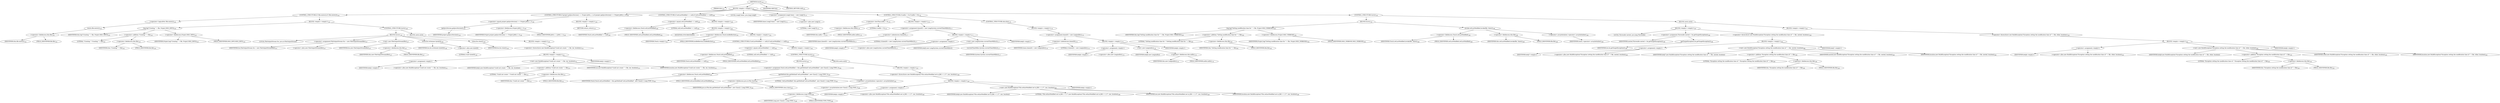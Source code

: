 digraph "touch" {  
"168" [label = <(METHOD,touch)<SUB>143</SUB>> ]
"17" [label = <(PARAM,this)<SUB>143</SUB>> ]
"169" [label = <(BLOCK,&lt;empty&gt;,&lt;empty&gt;)<SUB>143</SUB>> ]
"170" [label = <(CONTROL_STRUCTURE,if (!file.exists()),if (!file.exists()))<SUB>144</SUB>> ]
"171" [label = <(&lt;operator&gt;.logicalNot,!file.exists())<SUB>144</SUB>> ]
"172" [label = <(exists,file.exists())<SUB>144</SUB>> ]
"173" [label = <(&lt;operator&gt;.fieldAccess,this.file)<SUB>144</SUB>> ]
"174" [label = <(IDENTIFIER,this,file.exists())<SUB>144</SUB>> ]
"175" [label = <(FIELD_IDENTIFIER,file,file)<SUB>144</SUB>> ]
"176" [label = <(BLOCK,&lt;empty&gt;,&lt;empty&gt;)<SUB>144</SUB>> ]
"177" [label = <(log,log(&quot;Creating &quot; + file, Project.MSG_INFO))<SUB>145</SUB>> ]
"16" [label = <(IDENTIFIER,this,log(&quot;Creating &quot; + file, Project.MSG_INFO))<SUB>145</SUB>> ]
"178" [label = <(&lt;operator&gt;.addition,&quot;Creating &quot; + file)<SUB>145</SUB>> ]
"179" [label = <(LITERAL,&quot;Creating &quot;,&quot;Creating &quot; + file)<SUB>145</SUB>> ]
"180" [label = <(&lt;operator&gt;.fieldAccess,this.file)<SUB>145</SUB>> ]
"181" [label = <(IDENTIFIER,this,&quot;Creating &quot; + file)<SUB>145</SUB>> ]
"182" [label = <(FIELD_IDENTIFIER,file,file)<SUB>145</SUB>> ]
"183" [label = <(&lt;operator&gt;.fieldAccess,Project.MSG_INFO)<SUB>145</SUB>> ]
"184" [label = <(IDENTIFIER,Project,log(&quot;Creating &quot; + file, Project.MSG_INFO))<SUB>145</SUB>> ]
"185" [label = <(FIELD_IDENTIFIER,MSG_INFO,MSG_INFO)<SUB>145</SUB>> ]
"186" [label = <(CONTROL_STRUCTURE,try,try)<SUB>146</SUB>> ]
"187" [label = <(BLOCK,try,try)<SUB>146</SUB>> ]
"19" [label = <(LOCAL,FileOutputStream fos: java.io.FileOutputStream)> ]
"188" [label = <(&lt;operator&gt;.assignment,FileOutputStream fos = new FileOutputStream(file))<SUB>147</SUB>> ]
"189" [label = <(IDENTIFIER,fos,FileOutputStream fos = new FileOutputStream(file))<SUB>147</SUB>> ]
"190" [label = <(&lt;operator&gt;.alloc,new FileOutputStream(file))<SUB>147</SUB>> ]
"191" [label = <(&lt;init&gt;,new FileOutputStream(file))<SUB>147</SUB>> ]
"18" [label = <(IDENTIFIER,fos,new FileOutputStream(file))<SUB>147</SUB>> ]
"192" [label = <(&lt;operator&gt;.fieldAccess,this.file)<SUB>147</SUB>> ]
"193" [label = <(IDENTIFIER,this,new FileOutputStream(file))<SUB>147</SUB>> ]
"194" [label = <(FIELD_IDENTIFIER,file,file)<SUB>147</SUB>> ]
"195" [label = <(write,fos.write(new byte[0]))<SUB>148</SUB>> ]
"196" [label = <(IDENTIFIER,fos,fos.write(new byte[0]))<SUB>148</SUB>> ]
"197" [label = <(&lt;operator&gt;.alloc,new byte[0])> ]
"198" [label = <(LITERAL,0,new byte[0])<SUB>148</SUB>> ]
"199" [label = <(close,fos.close())<SUB>149</SUB>> ]
"200" [label = <(IDENTIFIER,fos,fos.close())<SUB>149</SUB>> ]
"201" [label = <(BLOCK,catch,catch)> ]
"202" [label = <(BLOCK,&lt;empty&gt;,&lt;empty&gt;)<SUB>150</SUB>> ]
"203" [label = <(&lt;operator&gt;.throw,throw new BuildException(&quot;Could not create &quot; + file, ioe, location);)<SUB>151</SUB>> ]
"204" [label = <(BLOCK,&lt;empty&gt;,&lt;empty&gt;)<SUB>151</SUB>> ]
"205" [label = <(&lt;operator&gt;.assignment,&lt;empty&gt;)> ]
"206" [label = <(IDENTIFIER,$obj3,&lt;empty&gt;)> ]
"207" [label = <(&lt;operator&gt;.alloc,new BuildException(&quot;Could not create &quot; + file, ioe, location))<SUB>151</SUB>> ]
"208" [label = <(&lt;init&gt;,new BuildException(&quot;Could not create &quot; + file, ioe, location))<SUB>151</SUB>> ]
"209" [label = <(IDENTIFIER,$obj3,new BuildException(&quot;Could not create &quot; + file, ioe, location))> ]
"210" [label = <(&lt;operator&gt;.addition,&quot;Could not create &quot; + file)<SUB>151</SUB>> ]
"211" [label = <(LITERAL,&quot;Could not create &quot;,&quot;Could not create &quot; + file)<SUB>151</SUB>> ]
"212" [label = <(&lt;operator&gt;.fieldAccess,this.file)<SUB>151</SUB>> ]
"213" [label = <(IDENTIFIER,this,&quot;Could not create &quot; + file)<SUB>151</SUB>> ]
"214" [label = <(FIELD_IDENTIFIER,file,file)<SUB>151</SUB>> ]
"215" [label = <(IDENTIFIER,ioe,new BuildException(&quot;Could not create &quot; + file, ioe, location))<SUB>151</SUB>> ]
"216" [label = <(IDENTIFIER,location,new BuildException(&quot;Could not create &quot; + file, ioe, location))<SUB>152</SUB>> ]
"217" [label = <(IDENTIFIER,$obj3,&lt;empty&gt;)> ]
"218" [label = <(CONTROL_STRUCTURE,if (project.getJavaVersion() == Project.JAVA_1_1),if (project.getJavaVersion() == Project.JAVA_1_1))<SUB>156</SUB>> ]
"219" [label = <(&lt;operator&gt;.equals,project.getJavaVersion() == Project.JAVA_1_1)<SUB>156</SUB>> ]
"220" [label = <(getJavaVersion,getJavaVersion())<SUB>156</SUB>> ]
"221" [label = <(IDENTIFIER,project,getJavaVersion())<SUB>156</SUB>> ]
"222" [label = <(&lt;operator&gt;.fieldAccess,Project.JAVA_1_1)<SUB>156</SUB>> ]
"223" [label = <(IDENTIFIER,Project,project.getJavaVersion() == Project.JAVA_1_1)<SUB>156</SUB>> ]
"224" [label = <(FIELD_IDENTIFIER,JAVA_1_1,JAVA_1_1)<SUB>156</SUB>> ]
"225" [label = <(BLOCK,&lt;empty&gt;,&lt;empty&gt;)<SUB>156</SUB>> ]
"226" [label = <(RETURN,return;,return;)<SUB>157</SUB>> ]
"227" [label = <(CONTROL_STRUCTURE,if (setLastModified == null),if (setLastModified == null))<SUB>160</SUB>> ]
"228" [label = <(&lt;operator&gt;.equals,setLastModified == null)<SUB>160</SUB>> ]
"229" [label = <(&lt;operator&gt;.fieldAccess,Touch.setLastModified)<SUB>160</SUB>> ]
"230" [label = <(IDENTIFIER,Touch,setLastModified == null)<SUB>160</SUB>> ]
"231" [label = <(FIELD_IDENTIFIER,setLastModified,setLastModified)<SUB>160</SUB>> ]
"232" [label = <(LITERAL,null,setLastModified == null)<SUB>160</SUB>> ]
"233" [label = <(BLOCK,&lt;empty&gt;,&lt;empty&gt;)<SUB>160</SUB>> ]
"234" [label = <(BLOCK,&lt;empty&gt;,&lt;empty&gt;)<SUB>161</SUB>> ]
"235" [label = <(MODIFIER,SYNCHRONIZED)> ]
"236" [label = <(&lt;operator&gt;.fieldAccess,Touch.lockReflection)<SUB>161</SUB>> ]
"237" [label = <(IDENTIFIER,Touch,&lt;empty&gt;)<SUB>161</SUB>> ]
"238" [label = <(FIELD_IDENTIFIER,lockReflection,lockReflection)<SUB>161</SUB>> ]
"239" [label = <(BLOCK,&lt;empty&gt;,&lt;empty&gt;)<SUB>161</SUB>> ]
"240" [label = <(CONTROL_STRUCTURE,if (setLastModified == null),if (setLastModified == null))<SUB>162</SUB>> ]
"241" [label = <(&lt;operator&gt;.equals,setLastModified == null)<SUB>162</SUB>> ]
"242" [label = <(&lt;operator&gt;.fieldAccess,Touch.setLastModified)<SUB>162</SUB>> ]
"243" [label = <(IDENTIFIER,Touch,setLastModified == null)<SUB>162</SUB>> ]
"244" [label = <(FIELD_IDENTIFIER,setLastModified,setLastModified)<SUB>162</SUB>> ]
"245" [label = <(LITERAL,null,setLastModified == null)<SUB>162</SUB>> ]
"246" [label = <(BLOCK,&lt;empty&gt;,&lt;empty&gt;)<SUB>162</SUB>> ]
"247" [label = <(CONTROL_STRUCTURE,try,try)<SUB>163</SUB>> ]
"248" [label = <(BLOCK,try,try)<SUB>163</SUB>> ]
"249" [label = <(&lt;operator&gt;.assignment,Touch.setLastModified = this.getMethod(&quot;setLastModified&quot;, new Class[] { Long.TYPE }))<SUB>164</SUB>> ]
"250" [label = <(&lt;operator&gt;.fieldAccess,Touch.setLastModified)<SUB>164</SUB>> ]
"251" [label = <(IDENTIFIER,Touch,Touch.setLastModified = this.getMethod(&quot;setLastModified&quot;, new Class[] { Long.TYPE }))<SUB>164</SUB>> ]
"252" [label = <(FIELD_IDENTIFIER,setLastModified,setLastModified)<SUB>164</SUB>> ]
"253" [label = <(getMethod,this.getMethod(&quot;setLastModified&quot;, new Class[] { Long.TYPE }))<SUB>165</SUB>> ]
"254" [label = <(&lt;operator&gt;.fieldAccess,java.io.File.class)<SUB>165</SUB>> ]
"255" [label = <(IDENTIFIER,java.io.File,this.getMethod(&quot;setLastModified&quot;, new Class[] { Long.TYPE }))<SUB>165</SUB>> ]
"256" [label = <(FIELD_IDENTIFIER,class,class)<SUB>165</SUB>> ]
"257" [label = <(LITERAL,&quot;setLastModified&quot;,this.getMethod(&quot;setLastModified&quot;, new Class[] { Long.TYPE }))<SUB>165</SUB>> ]
"258" [label = <(&lt;operator&gt;.arrayInitializer,&lt;operator&gt;.arrayInitializer)<SUB>165</SUB>> ]
"259" [label = <(&lt;operator&gt;.arrayInitializer,new Class[] { Long.TYPE })<SUB>166</SUB>> ]
"260" [label = <(&lt;operator&gt;.fieldAccess,Long.TYPE)<SUB>166</SUB>> ]
"261" [label = <(IDENTIFIER,Long,new Class[] { Long.TYPE })<SUB>166</SUB>> ]
"262" [label = <(FIELD_IDENTIFIER,TYPE,TYPE)<SUB>166</SUB>> ]
"263" [label = <(BLOCK,catch,catch)> ]
"264" [label = <(BLOCK,&lt;empty&gt;,&lt;empty&gt;)<SUB>167</SUB>> ]
"265" [label = <(&lt;operator&gt;.throw,throw new BuildException(&quot;File.setlastModified not in JDK &gt; 1.1?&quot;, nse, location);)<SUB>168</SUB>> ]
"266" [label = <(BLOCK,&lt;empty&gt;,&lt;empty&gt;)<SUB>168</SUB>> ]
"267" [label = <(&lt;operator&gt;.assignment,&lt;empty&gt;)> ]
"268" [label = <(IDENTIFIER,$obj4,&lt;empty&gt;)> ]
"269" [label = <(&lt;operator&gt;.alloc,new BuildException(&quot;File.setlastModified not in JDK &gt; 1.1?&quot;, nse, location))<SUB>168</SUB>> ]
"270" [label = <(&lt;init&gt;,new BuildException(&quot;File.setlastModified not in JDK &gt; 1.1?&quot;, nse, location))<SUB>168</SUB>> ]
"271" [label = <(IDENTIFIER,$obj4,new BuildException(&quot;File.setlastModified not in JDK &gt; 1.1?&quot;, nse, location))> ]
"272" [label = <(LITERAL,&quot;File.setlastModified not in JDK &gt; 1.1?&quot;,new BuildException(&quot;File.setlastModified not in JDK &gt; 1.1?&quot;, nse, location))<SUB>168</SUB>> ]
"273" [label = <(IDENTIFIER,nse,new BuildException(&quot;File.setlastModified not in JDK &gt; 1.1?&quot;, nse, location))<SUB>169</SUB>> ]
"274" [label = <(IDENTIFIER,location,new BuildException(&quot;File.setlastModified not in JDK &gt; 1.1?&quot;, nse, location))<SUB>169</SUB>> ]
"275" [label = <(IDENTIFIER,$obj4,&lt;empty&gt;)> ]
"276" [label = <(LOCAL,Long[] times: java.lang.Long[])> ]
"277" [label = <(&lt;operator&gt;.assignment,Long[] times = new Long[1])<SUB>175</SUB>> ]
"278" [label = <(IDENTIFIER,times,Long[] times = new Long[1])<SUB>175</SUB>> ]
"279" [label = <(&lt;operator&gt;.alloc,new Long[1])> ]
"280" [label = <(LITERAL,1,new Long[1])<SUB>175</SUB>> ]
"281" [label = <(CONTROL_STRUCTURE,if (millis &lt; 0),if (millis &lt; 0))<SUB>176</SUB>> ]
"282" [label = <(&lt;operator&gt;.lessThan,millis &lt; 0)<SUB>176</SUB>> ]
"283" [label = <(&lt;operator&gt;.fieldAccess,this.millis)<SUB>176</SUB>> ]
"284" [label = <(IDENTIFIER,this,millis &lt; 0)<SUB>176</SUB>> ]
"285" [label = <(FIELD_IDENTIFIER,millis,millis)<SUB>176</SUB>> ]
"286" [label = <(LITERAL,0,millis &lt; 0)<SUB>176</SUB>> ]
"287" [label = <(BLOCK,&lt;empty&gt;,&lt;empty&gt;)<SUB>176</SUB>> ]
"288" [label = <(&lt;operator&gt;.assignment,times[0] = new Long(System.currentTimeMillis()))<SUB>177</SUB>> ]
"289" [label = <(&lt;operator&gt;.indexAccess,times[0])<SUB>177</SUB>> ]
"290" [label = <(IDENTIFIER,times,times[0] = new Long(System.currentTimeMillis()))<SUB>177</SUB>> ]
"291" [label = <(LITERAL,0,times[0] = new Long(System.currentTimeMillis()))<SUB>177</SUB>> ]
"292" [label = <(BLOCK,&lt;empty&gt;,&lt;empty&gt;)<SUB>177</SUB>> ]
"293" [label = <(&lt;operator&gt;.assignment,&lt;empty&gt;)> ]
"294" [label = <(IDENTIFIER,$obj5,&lt;empty&gt;)> ]
"295" [label = <(&lt;operator&gt;.alloc,new Long(System.currentTimeMillis()))<SUB>177</SUB>> ]
"296" [label = <(&lt;init&gt;,new Long(System.currentTimeMillis()))<SUB>177</SUB>> ]
"297" [label = <(IDENTIFIER,$obj5,new Long(System.currentTimeMillis()))> ]
"298" [label = <(currentTimeMillis,System.currentTimeMillis())<SUB>177</SUB>> ]
"299" [label = <(IDENTIFIER,System,System.currentTimeMillis())<SUB>177</SUB>> ]
"300" [label = <(IDENTIFIER,$obj5,&lt;empty&gt;)> ]
"301" [label = <(CONTROL_STRUCTURE,else,else)<SUB>178</SUB>> ]
"302" [label = <(BLOCK,&lt;empty&gt;,&lt;empty&gt;)<SUB>178</SUB>> ]
"303" [label = <(&lt;operator&gt;.assignment,times[0] = new Long(millis))<SUB>179</SUB>> ]
"304" [label = <(&lt;operator&gt;.indexAccess,times[0])<SUB>179</SUB>> ]
"305" [label = <(IDENTIFIER,times,times[0] = new Long(millis))<SUB>179</SUB>> ]
"306" [label = <(LITERAL,0,times[0] = new Long(millis))<SUB>179</SUB>> ]
"307" [label = <(BLOCK,&lt;empty&gt;,&lt;empty&gt;)<SUB>179</SUB>> ]
"308" [label = <(&lt;operator&gt;.assignment,&lt;empty&gt;)> ]
"309" [label = <(IDENTIFIER,$obj6,&lt;empty&gt;)> ]
"310" [label = <(&lt;operator&gt;.alloc,new Long(millis))<SUB>179</SUB>> ]
"311" [label = <(&lt;init&gt;,new Long(millis))<SUB>179</SUB>> ]
"312" [label = <(IDENTIFIER,$obj6,new Long(millis))> ]
"313" [label = <(&lt;operator&gt;.fieldAccess,this.millis)<SUB>179</SUB>> ]
"314" [label = <(IDENTIFIER,this,new Long(millis))<SUB>179</SUB>> ]
"315" [label = <(FIELD_IDENTIFIER,millis,millis)<SUB>179</SUB>> ]
"316" [label = <(IDENTIFIER,$obj6,&lt;empty&gt;)> ]
"317" [label = <(CONTROL_STRUCTURE,try,try)<SUB>182</SUB>> ]
"318" [label = <(BLOCK,try,try)<SUB>182</SUB>> ]
"319" [label = <(log,log(&quot;Setting modification time for &quot; + file, Project.MSG_VERBOSE))<SUB>183</SUB>> ]
"20" [label = <(IDENTIFIER,this,log(&quot;Setting modification time for &quot; + file, Project.MSG_VERBOSE))<SUB>183</SUB>> ]
"320" [label = <(&lt;operator&gt;.addition,&quot;Setting modification time for &quot; + file)<SUB>183</SUB>> ]
"321" [label = <(LITERAL,&quot;Setting modification time for &quot;,&quot;Setting modification time for &quot; + file)<SUB>183</SUB>> ]
"322" [label = <(&lt;operator&gt;.fieldAccess,this.file)<SUB>183</SUB>> ]
"323" [label = <(IDENTIFIER,this,&quot;Setting modification time for &quot; + file)<SUB>183</SUB>> ]
"324" [label = <(FIELD_IDENTIFIER,file,file)<SUB>183</SUB>> ]
"325" [label = <(&lt;operator&gt;.fieldAccess,Project.MSG_VERBOSE)<SUB>184</SUB>> ]
"326" [label = <(IDENTIFIER,Project,log(&quot;Setting modification time for &quot; + file, Project.MSG_VERBOSE))<SUB>184</SUB>> ]
"327" [label = <(FIELD_IDENTIFIER,MSG_VERBOSE,MSG_VERBOSE)<SUB>184</SUB>> ]
"328" [label = <(invoke,setLastModified.invoke(file, times))<SUB>186</SUB>> ]
"329" [label = <(&lt;operator&gt;.fieldAccess,Touch.setLastModified)<SUB>186</SUB>> ]
"330" [label = <(IDENTIFIER,Touch,setLastModified.invoke(file, times))<SUB>186</SUB>> ]
"331" [label = <(FIELD_IDENTIFIER,setLastModified,setLastModified)<SUB>186</SUB>> ]
"332" [label = <(&lt;operator&gt;.fieldAccess,this.file)<SUB>186</SUB>> ]
"333" [label = <(IDENTIFIER,this,setLastModified.invoke(file, times))<SUB>186</SUB>> ]
"334" [label = <(FIELD_IDENTIFIER,file,file)<SUB>186</SUB>> ]
"335" [label = <(&lt;operator&gt;.arrayInitializer,&lt;operator&gt;.arrayInitializer)<SUB>186</SUB>> ]
"336" [label = <(IDENTIFIER,times,&lt;operator&gt;.arrayInitializer)<SUB>186</SUB>> ]
"337" [label = <(BLOCK,catch,catch)> ]
"338" [label = <(BLOCK,&lt;empty&gt;,&lt;empty&gt;)<SUB>187</SUB>> ]
"339" [label = <(LOCAL,Throwable nested: java.lang.Throwable)> ]
"340" [label = <(&lt;operator&gt;.assignment,Throwable nested = ite.getTargetException())<SUB>188</SUB>> ]
"341" [label = <(IDENTIFIER,nested,Throwable nested = ite.getTargetException())<SUB>188</SUB>> ]
"342" [label = <(getTargetException,ite.getTargetException())<SUB>188</SUB>> ]
"343" [label = <(IDENTIFIER,ite,ite.getTargetException())<SUB>188</SUB>> ]
"344" [label = <(&lt;operator&gt;.throw,throw new BuildException(&quot;Exception setting the modification time of &quot; + file, nested, location);)<SUB>189</SUB>> ]
"345" [label = <(BLOCK,&lt;empty&gt;,&lt;empty&gt;)<SUB>189</SUB>> ]
"346" [label = <(&lt;operator&gt;.assignment,&lt;empty&gt;)> ]
"347" [label = <(IDENTIFIER,$obj7,&lt;empty&gt;)> ]
"348" [label = <(&lt;operator&gt;.alloc,new BuildException(&quot;Exception setting the modification time of &quot; + file, nested, location))<SUB>189</SUB>> ]
"349" [label = <(&lt;init&gt;,new BuildException(&quot;Exception setting the modification time of &quot; + file, nested, location))<SUB>189</SUB>> ]
"350" [label = <(IDENTIFIER,$obj7,new BuildException(&quot;Exception setting the modification time of &quot; + file, nested, location))> ]
"351" [label = <(&lt;operator&gt;.addition,&quot;Exception setting the modification time of &quot; + file)<SUB>189</SUB>> ]
"352" [label = <(LITERAL,&quot;Exception setting the modification time of &quot;,&quot;Exception setting the modification time of &quot; + file)<SUB>189</SUB>> ]
"353" [label = <(&lt;operator&gt;.fieldAccess,this.file)<SUB>190</SUB>> ]
"354" [label = <(IDENTIFIER,this,&quot;Exception setting the modification time of &quot; + file)<SUB>190</SUB>> ]
"355" [label = <(FIELD_IDENTIFIER,file,file)<SUB>190</SUB>> ]
"356" [label = <(IDENTIFIER,nested,new BuildException(&quot;Exception setting the modification time of &quot; + file, nested, location))<SUB>190</SUB>> ]
"357" [label = <(IDENTIFIER,location,new BuildException(&quot;Exception setting the modification time of &quot; + file, nested, location))<SUB>190</SUB>> ]
"358" [label = <(IDENTIFIER,$obj7,&lt;empty&gt;)> ]
"359" [label = <(BLOCK,&lt;empty&gt;,&lt;empty&gt;)<SUB>191</SUB>> ]
"360" [label = <(&lt;operator&gt;.throw,throw new BuildException(&quot;Exception setting the modification time of &quot; + file, other, location);)<SUB>192</SUB>> ]
"361" [label = <(BLOCK,&lt;empty&gt;,&lt;empty&gt;)<SUB>192</SUB>> ]
"362" [label = <(&lt;operator&gt;.assignment,&lt;empty&gt;)> ]
"363" [label = <(IDENTIFIER,$obj8,&lt;empty&gt;)> ]
"364" [label = <(&lt;operator&gt;.alloc,new BuildException(&quot;Exception setting the modification time of &quot; + file, other, location))<SUB>192</SUB>> ]
"365" [label = <(&lt;init&gt;,new BuildException(&quot;Exception setting the modification time of &quot; + file, other, location))<SUB>192</SUB>> ]
"366" [label = <(IDENTIFIER,$obj8,new BuildException(&quot;Exception setting the modification time of &quot; + file, other, location))> ]
"367" [label = <(&lt;operator&gt;.addition,&quot;Exception setting the modification time of &quot; + file)<SUB>192</SUB>> ]
"368" [label = <(LITERAL,&quot;Exception setting the modification time of &quot;,&quot;Exception setting the modification time of &quot; + file)<SUB>192</SUB>> ]
"369" [label = <(&lt;operator&gt;.fieldAccess,this.file)<SUB>193</SUB>> ]
"370" [label = <(IDENTIFIER,this,&quot;Exception setting the modification time of &quot; + file)<SUB>193</SUB>> ]
"371" [label = <(FIELD_IDENTIFIER,file,file)<SUB>193</SUB>> ]
"372" [label = <(IDENTIFIER,other,new BuildException(&quot;Exception setting the modification time of &quot; + file, other, location))<SUB>193</SUB>> ]
"373" [label = <(IDENTIFIER,location,new BuildException(&quot;Exception setting the modification time of &quot; + file, other, location))<SUB>193</SUB>> ]
"374" [label = <(IDENTIFIER,$obj8,&lt;empty&gt;)> ]
"375" [label = <(MODIFIER,VIRTUAL)> ]
"376" [label = <(METHOD_RETURN,void)<SUB>143</SUB>> ]
  "168" -> "17" 
  "168" -> "169" 
  "168" -> "375" 
  "168" -> "376" 
  "169" -> "170" 
  "169" -> "218" 
  "169" -> "227" 
  "169" -> "276" 
  "169" -> "277" 
  "169" -> "281" 
  "169" -> "317" 
  "170" -> "171" 
  "170" -> "176" 
  "171" -> "172" 
  "172" -> "173" 
  "173" -> "174" 
  "173" -> "175" 
  "176" -> "177" 
  "176" -> "186" 
  "177" -> "16" 
  "177" -> "178" 
  "177" -> "183" 
  "178" -> "179" 
  "178" -> "180" 
  "180" -> "181" 
  "180" -> "182" 
  "183" -> "184" 
  "183" -> "185" 
  "186" -> "187" 
  "186" -> "201" 
  "187" -> "19" 
  "187" -> "188" 
  "187" -> "191" 
  "187" -> "195" 
  "187" -> "199" 
  "188" -> "189" 
  "188" -> "190" 
  "191" -> "18" 
  "191" -> "192" 
  "192" -> "193" 
  "192" -> "194" 
  "195" -> "196" 
  "195" -> "197" 
  "197" -> "198" 
  "199" -> "200" 
  "201" -> "202" 
  "202" -> "203" 
  "203" -> "204" 
  "204" -> "205" 
  "204" -> "208" 
  "204" -> "217" 
  "205" -> "206" 
  "205" -> "207" 
  "208" -> "209" 
  "208" -> "210" 
  "208" -> "215" 
  "208" -> "216" 
  "210" -> "211" 
  "210" -> "212" 
  "212" -> "213" 
  "212" -> "214" 
  "218" -> "219" 
  "218" -> "225" 
  "219" -> "220" 
  "219" -> "222" 
  "220" -> "221" 
  "222" -> "223" 
  "222" -> "224" 
  "225" -> "226" 
  "227" -> "228" 
  "227" -> "233" 
  "228" -> "229" 
  "228" -> "232" 
  "229" -> "230" 
  "229" -> "231" 
  "233" -> "234" 
  "234" -> "235" 
  "234" -> "236" 
  "234" -> "239" 
  "236" -> "237" 
  "236" -> "238" 
  "239" -> "240" 
  "240" -> "241" 
  "240" -> "246" 
  "241" -> "242" 
  "241" -> "245" 
  "242" -> "243" 
  "242" -> "244" 
  "246" -> "247" 
  "247" -> "248" 
  "247" -> "263" 
  "248" -> "249" 
  "249" -> "250" 
  "249" -> "253" 
  "250" -> "251" 
  "250" -> "252" 
  "253" -> "254" 
  "253" -> "257" 
  "253" -> "258" 
  "254" -> "255" 
  "254" -> "256" 
  "258" -> "259" 
  "259" -> "260" 
  "260" -> "261" 
  "260" -> "262" 
  "263" -> "264" 
  "264" -> "265" 
  "265" -> "266" 
  "266" -> "267" 
  "266" -> "270" 
  "266" -> "275" 
  "267" -> "268" 
  "267" -> "269" 
  "270" -> "271" 
  "270" -> "272" 
  "270" -> "273" 
  "270" -> "274" 
  "277" -> "278" 
  "277" -> "279" 
  "279" -> "280" 
  "281" -> "282" 
  "281" -> "287" 
  "281" -> "301" 
  "282" -> "283" 
  "282" -> "286" 
  "283" -> "284" 
  "283" -> "285" 
  "287" -> "288" 
  "288" -> "289" 
  "288" -> "292" 
  "289" -> "290" 
  "289" -> "291" 
  "292" -> "293" 
  "292" -> "296" 
  "292" -> "300" 
  "293" -> "294" 
  "293" -> "295" 
  "296" -> "297" 
  "296" -> "298" 
  "298" -> "299" 
  "301" -> "302" 
  "302" -> "303" 
  "303" -> "304" 
  "303" -> "307" 
  "304" -> "305" 
  "304" -> "306" 
  "307" -> "308" 
  "307" -> "311" 
  "307" -> "316" 
  "308" -> "309" 
  "308" -> "310" 
  "311" -> "312" 
  "311" -> "313" 
  "313" -> "314" 
  "313" -> "315" 
  "317" -> "318" 
  "317" -> "337" 
  "318" -> "319" 
  "318" -> "328" 
  "319" -> "20" 
  "319" -> "320" 
  "319" -> "325" 
  "320" -> "321" 
  "320" -> "322" 
  "322" -> "323" 
  "322" -> "324" 
  "325" -> "326" 
  "325" -> "327" 
  "328" -> "329" 
  "328" -> "332" 
  "328" -> "335" 
  "329" -> "330" 
  "329" -> "331" 
  "332" -> "333" 
  "332" -> "334" 
  "335" -> "336" 
  "337" -> "338" 
  "337" -> "359" 
  "338" -> "339" 
  "338" -> "340" 
  "338" -> "344" 
  "340" -> "341" 
  "340" -> "342" 
  "342" -> "343" 
  "344" -> "345" 
  "345" -> "346" 
  "345" -> "349" 
  "345" -> "358" 
  "346" -> "347" 
  "346" -> "348" 
  "349" -> "350" 
  "349" -> "351" 
  "349" -> "356" 
  "349" -> "357" 
  "351" -> "352" 
  "351" -> "353" 
  "353" -> "354" 
  "353" -> "355" 
  "359" -> "360" 
  "360" -> "361" 
  "361" -> "362" 
  "361" -> "365" 
  "361" -> "374" 
  "362" -> "363" 
  "362" -> "364" 
  "365" -> "366" 
  "365" -> "367" 
  "365" -> "372" 
  "365" -> "373" 
  "367" -> "368" 
  "367" -> "369" 
  "369" -> "370" 
  "369" -> "371" 
}
